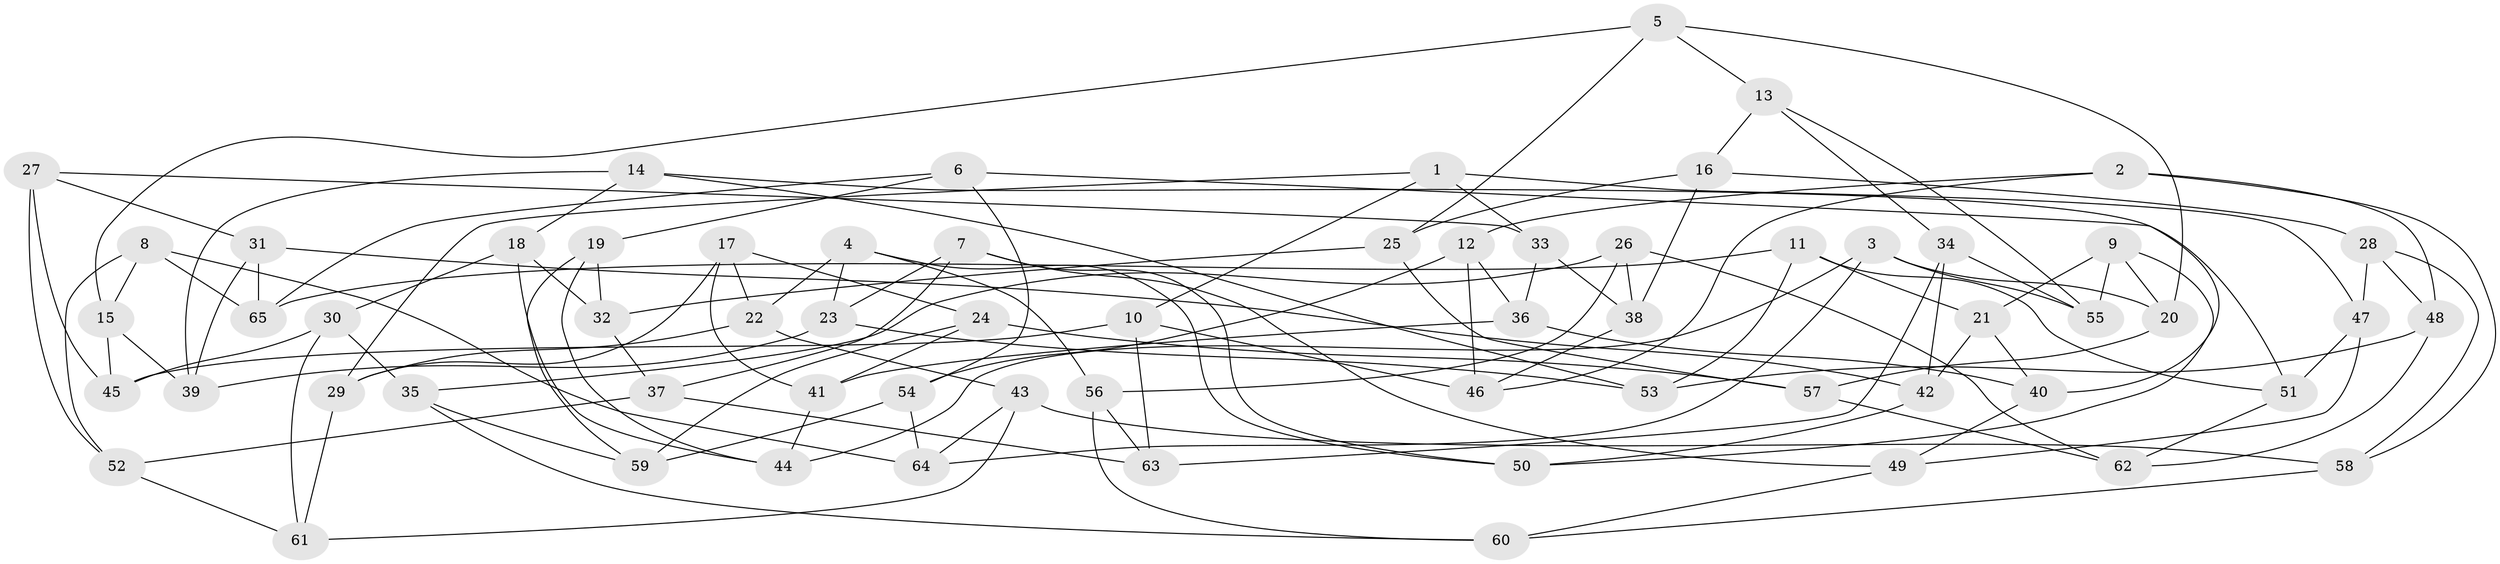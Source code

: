 // coarse degree distribution, {4: 0.358974358974359, 6: 0.48717948717948717, 5: 0.15384615384615385}
// Generated by graph-tools (version 1.1) at 2025/42/03/06/25 10:42:21]
// undirected, 65 vertices, 130 edges
graph export_dot {
graph [start="1"]
  node [color=gray90,style=filled];
  1;
  2;
  3;
  4;
  5;
  6;
  7;
  8;
  9;
  10;
  11;
  12;
  13;
  14;
  15;
  16;
  17;
  18;
  19;
  20;
  21;
  22;
  23;
  24;
  25;
  26;
  27;
  28;
  29;
  30;
  31;
  32;
  33;
  34;
  35;
  36;
  37;
  38;
  39;
  40;
  41;
  42;
  43;
  44;
  45;
  46;
  47;
  48;
  49;
  50;
  51;
  52;
  53;
  54;
  55;
  56;
  57;
  58;
  59;
  60;
  61;
  62;
  63;
  64;
  65;
  1 -- 29;
  1 -- 33;
  1 -- 47;
  1 -- 10;
  2 -- 12;
  2 -- 46;
  2 -- 58;
  2 -- 48;
  3 -- 20;
  3 -- 44;
  3 -- 55;
  3 -- 64;
  4 -- 56;
  4 -- 50;
  4 -- 22;
  4 -- 23;
  5 -- 25;
  5 -- 20;
  5 -- 15;
  5 -- 13;
  6 -- 19;
  6 -- 54;
  6 -- 40;
  6 -- 65;
  7 -- 50;
  7 -- 37;
  7 -- 49;
  7 -- 23;
  8 -- 15;
  8 -- 52;
  8 -- 64;
  8 -- 65;
  9 -- 21;
  9 -- 55;
  9 -- 50;
  9 -- 20;
  10 -- 46;
  10 -- 45;
  10 -- 63;
  11 -- 53;
  11 -- 21;
  11 -- 65;
  11 -- 51;
  12 -- 36;
  12 -- 46;
  12 -- 54;
  13 -- 55;
  13 -- 34;
  13 -- 16;
  14 -- 18;
  14 -- 39;
  14 -- 51;
  14 -- 53;
  15 -- 39;
  15 -- 45;
  16 -- 28;
  16 -- 25;
  16 -- 38;
  17 -- 41;
  17 -- 24;
  17 -- 22;
  17 -- 29;
  18 -- 30;
  18 -- 44;
  18 -- 32;
  19 -- 32;
  19 -- 44;
  19 -- 59;
  20 -- 57;
  21 -- 40;
  21 -- 42;
  22 -- 29;
  22 -- 43;
  23 -- 39;
  23 -- 53;
  24 -- 41;
  24 -- 59;
  24 -- 57;
  25 -- 57;
  25 -- 32;
  26 -- 35;
  26 -- 56;
  26 -- 38;
  26 -- 62;
  27 -- 33;
  27 -- 45;
  27 -- 52;
  27 -- 31;
  28 -- 47;
  28 -- 58;
  28 -- 48;
  29 -- 61;
  30 -- 35;
  30 -- 61;
  30 -- 45;
  31 -- 65;
  31 -- 39;
  31 -- 42;
  32 -- 37;
  33 -- 36;
  33 -- 38;
  34 -- 63;
  34 -- 55;
  34 -- 42;
  35 -- 60;
  35 -- 59;
  36 -- 41;
  36 -- 40;
  37 -- 52;
  37 -- 63;
  38 -- 46;
  40 -- 49;
  41 -- 44;
  42 -- 50;
  43 -- 64;
  43 -- 61;
  43 -- 58;
  47 -- 51;
  47 -- 49;
  48 -- 53;
  48 -- 62;
  49 -- 60;
  51 -- 62;
  52 -- 61;
  54 -- 64;
  54 -- 59;
  56 -- 63;
  56 -- 60;
  57 -- 62;
  58 -- 60;
}
